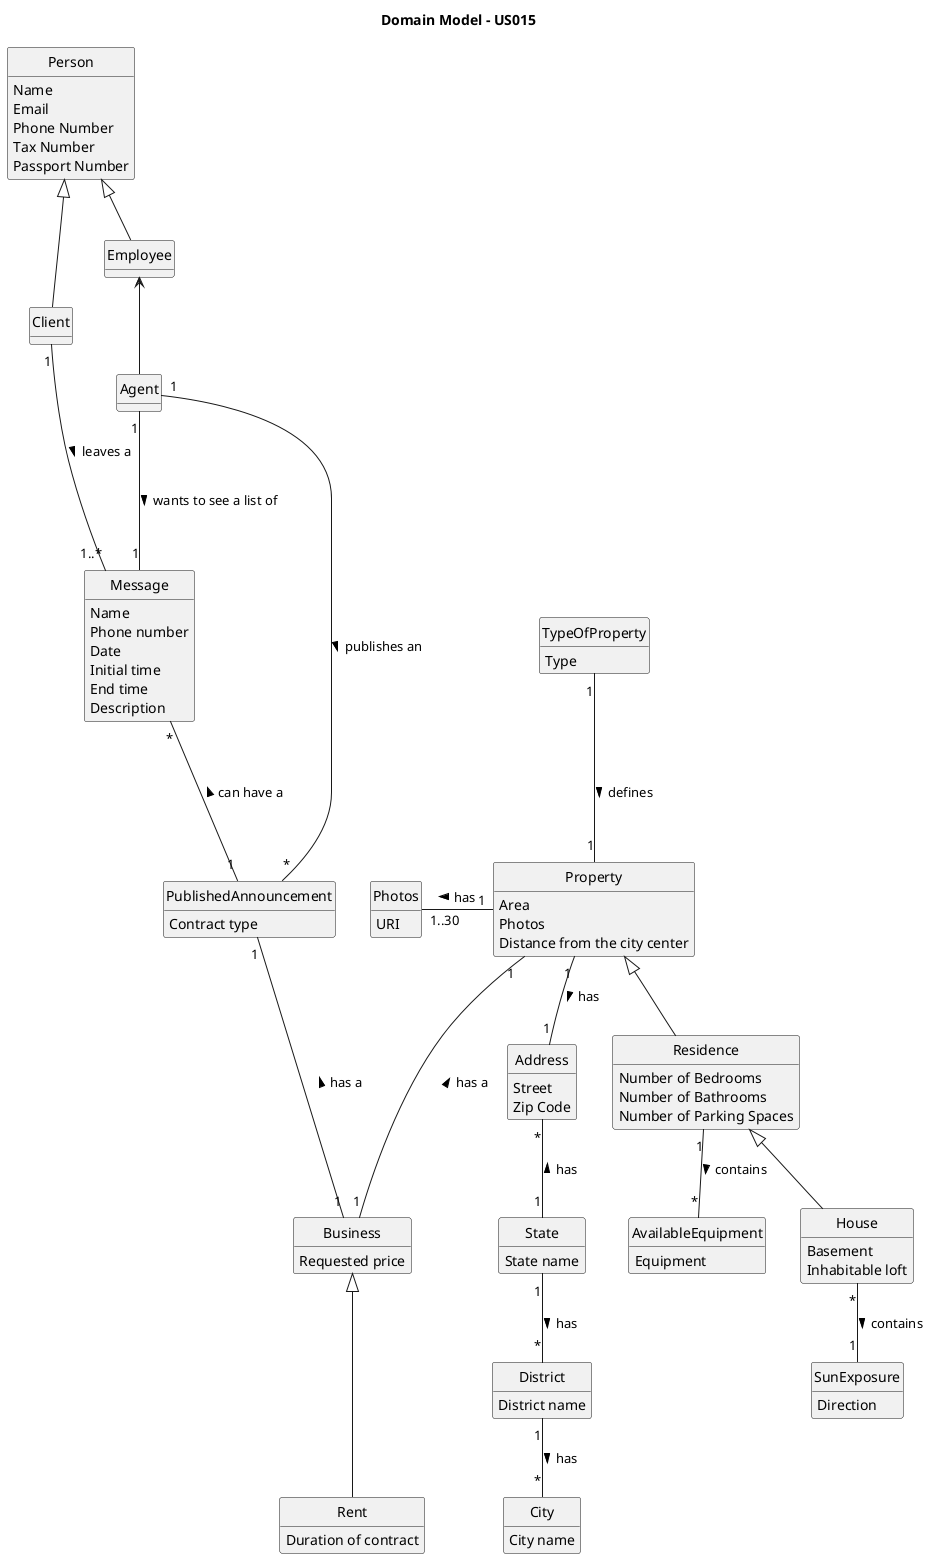 @startuml
skinparam monochrome true
skinparam packageStyle rectangle
skinparam shadowing false

'left to right direction

skinparam classAttributeIconSize 0

hide circle
hide methods

title Domain Model - US015

 class Agent{
 }

 class Message{
     Name
     Phone number
     Date
     Initial time
     End time
     Description
 }

 class Employee{
 }

 class Person{
 Name
 Email
 Phone Number
 Tax Number
 Passport Number
 }


 class Address {
     Street
     Zip Code
 }

 class City {
     City name
 }

 class District {
     District name
 }

 class State {
     State name
 }

 State "1" -down- "*" District: has >
 District "1" -down- "*" City: has >
 Address "*" -down- "1" State: has <
class Client {

 }


 class Residence {
     Number of Bedrooms
     Number of Bathrooms
     Number of Parking Spaces
 }

 class Property {
     Area
     Photos
     Distance from the city center
 }

 class TypeOfProperty{
     Type
 }

 class Photos {
     URI
 }

 class House {
     Basement
     Inhabitable loft
 }

 class SunExposure {
     Direction
 }

 class AvailableEquipment {
     Equipment
 }

 Residence <|-down- House
 Property <|-down- Residence
 Property "1" -left-- "1..30" Photos: has >
 SunExposure "1" -up- "*" House: contains <
 Address "1" -up- "1" Property: has <
 AvailableEquipment "*" -up- "1" Residence: contains <
 TypeOfProperty "1" -down-- "1" Property: defines >


 class Rent {
     Duration of contract
 }

 class Business {
     Requested price
 }

 class PublishedAnnouncement {
     Contract type
 }


 Property "1" --- "1" Business: has a <
 PublishedAnnouncement "1" --- "1" Business: has a <
 Business <|--- Rent
 Message "*" --- "1" PublishedAnnouncement: can have a <
   Client "1" --right- "1..*" Message: leaves a >
   Agent "1" --- "*" PublishedAnnouncement: publishes an >

Agent "1" --- "1" Message: wants to see a list of >
Person <|-- Employee
Employee <-- Agent
Person <|-- Client


@enduml